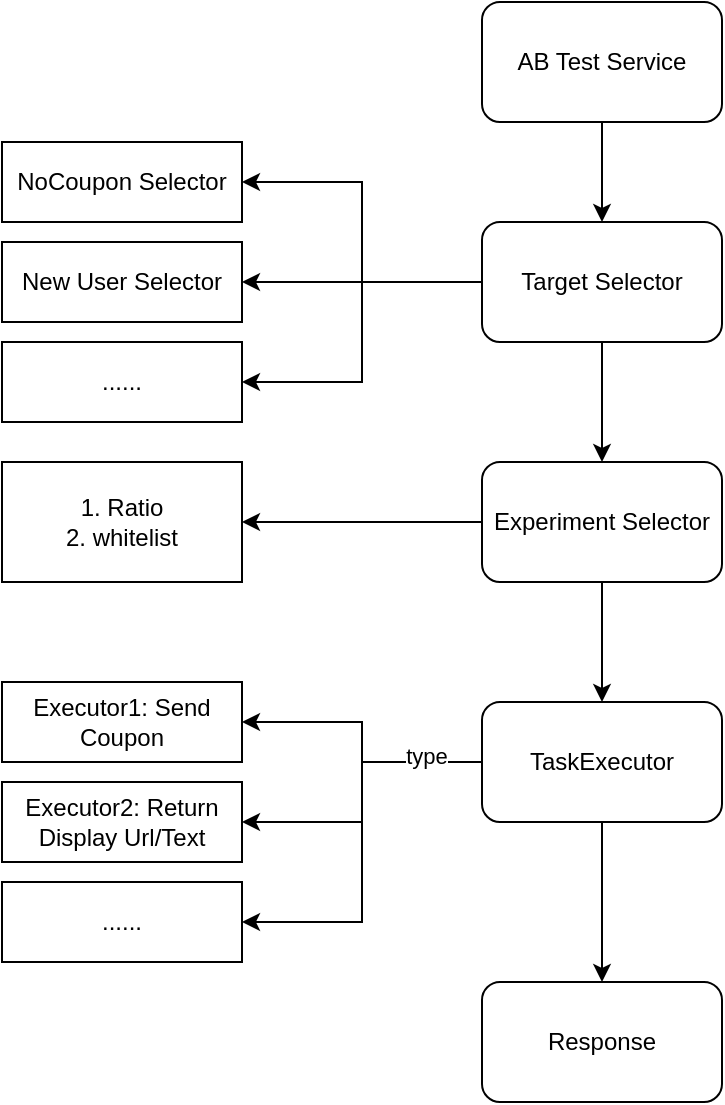 <mxfile version="21.6.2" type="github">
  <diagram name="Page-1" id="9QeHdNVHPwO_x1KukDSW">
    <mxGraphModel dx="1512" dy="1131" grid="1" gridSize="10" guides="1" tooltips="1" connect="1" arrows="1" fold="1" page="1" pageScale="1" pageWidth="850" pageHeight="1100" math="0" shadow="0">
      <root>
        <mxCell id="0" />
        <mxCell id="1" parent="0" />
        <mxCell id="SWEwTVils9bih22T1pXm-12" style="edgeStyle=orthogonalEdgeStyle;rounded=0;orthogonalLoop=1;jettySize=auto;html=1;exitX=0.5;exitY=1;exitDx=0;exitDy=0;entryX=0.5;entryY=0;entryDx=0;entryDy=0;" parent="1" source="SWEwTVils9bih22T1pXm-1" target="SWEwTVils9bih22T1pXm-2" edge="1">
          <mxGeometry relative="1" as="geometry" />
        </mxCell>
        <mxCell id="SWEwTVils9bih22T1pXm-1" value="AB Test Service" style="rounded=1;whiteSpace=wrap;html=1;" parent="1" vertex="1">
          <mxGeometry x="330" y="160" width="120" height="60" as="geometry" />
        </mxCell>
        <mxCell id="SWEwTVils9bih22T1pXm-8" style="edgeStyle=orthogonalEdgeStyle;rounded=0;orthogonalLoop=1;jettySize=auto;html=1;exitX=0;exitY=0.5;exitDx=0;exitDy=0;entryX=1;entryY=0.5;entryDx=0;entryDy=0;" parent="1" source="SWEwTVils9bih22T1pXm-2" target="SWEwTVils9bih22T1pXm-6" edge="1">
          <mxGeometry relative="1" as="geometry" />
        </mxCell>
        <mxCell id="SWEwTVils9bih22T1pXm-9" style="edgeStyle=orthogonalEdgeStyle;rounded=0;orthogonalLoop=1;jettySize=auto;html=1;" parent="1" source="SWEwTVils9bih22T1pXm-2" target="SWEwTVils9bih22T1pXm-7" edge="1">
          <mxGeometry relative="1" as="geometry" />
        </mxCell>
        <mxCell id="SWEwTVils9bih22T1pXm-11" style="edgeStyle=orthogonalEdgeStyle;rounded=0;orthogonalLoop=1;jettySize=auto;html=1;exitX=0;exitY=0.5;exitDx=0;exitDy=0;" parent="1" source="SWEwTVils9bih22T1pXm-2" target="SWEwTVils9bih22T1pXm-10" edge="1">
          <mxGeometry relative="1" as="geometry" />
        </mxCell>
        <mxCell id="SWEwTVils9bih22T1pXm-13" style="edgeStyle=orthogonalEdgeStyle;rounded=0;orthogonalLoop=1;jettySize=auto;html=1;exitX=0.5;exitY=1;exitDx=0;exitDy=0;entryX=0.5;entryY=0;entryDx=0;entryDy=0;" parent="1" source="SWEwTVils9bih22T1pXm-2" target="SWEwTVils9bih22T1pXm-4" edge="1">
          <mxGeometry relative="1" as="geometry" />
        </mxCell>
        <mxCell id="SWEwTVils9bih22T1pXm-2" value="Target Selector" style="rounded=1;whiteSpace=wrap;html=1;" parent="1" vertex="1">
          <mxGeometry x="330" y="270" width="120" height="60" as="geometry" />
        </mxCell>
        <mxCell id="SWEwTVils9bih22T1pXm-25" style="edgeStyle=orthogonalEdgeStyle;rounded=0;orthogonalLoop=1;jettySize=auto;html=1;exitX=0.5;exitY=1;exitDx=0;exitDy=0;entryX=0.5;entryY=0;entryDx=0;entryDy=0;" parent="1" source="SWEwTVils9bih22T1pXm-4" target="SWEwTVils9bih22T1pXm-5" edge="1">
          <mxGeometry relative="1" as="geometry" />
        </mxCell>
        <mxCell id="SWEwTVils9bih22T1pXm-26" style="edgeStyle=orthogonalEdgeStyle;rounded=0;orthogonalLoop=1;jettySize=auto;html=1;exitX=0;exitY=0.5;exitDx=0;exitDy=0;" parent="1" source="SWEwTVils9bih22T1pXm-4" target="SWEwTVils9bih22T1pXm-16" edge="1">
          <mxGeometry relative="1" as="geometry" />
        </mxCell>
        <mxCell id="SWEwTVils9bih22T1pXm-4" value="Experiment Selector" style="rounded=1;whiteSpace=wrap;html=1;" parent="1" vertex="1">
          <mxGeometry x="330" y="390" width="120" height="60" as="geometry" />
        </mxCell>
        <mxCell id="SWEwTVils9bih22T1pXm-22" style="edgeStyle=orthogonalEdgeStyle;rounded=0;orthogonalLoop=1;jettySize=auto;html=1;exitX=0;exitY=0.5;exitDx=0;exitDy=0;" parent="1" source="SWEwTVils9bih22T1pXm-5" target="SWEwTVils9bih22T1pXm-18" edge="1">
          <mxGeometry relative="1" as="geometry" />
        </mxCell>
        <mxCell id="SWEwTVils9bih22T1pXm-23" style="edgeStyle=orthogonalEdgeStyle;rounded=0;orthogonalLoop=1;jettySize=auto;html=1;exitX=0;exitY=0.5;exitDx=0;exitDy=0;" parent="1" source="SWEwTVils9bih22T1pXm-5" target="SWEwTVils9bih22T1pXm-19" edge="1">
          <mxGeometry relative="1" as="geometry" />
        </mxCell>
        <mxCell id="SWEwTVils9bih22T1pXm-24" style="edgeStyle=orthogonalEdgeStyle;rounded=0;orthogonalLoop=1;jettySize=auto;html=1;exitX=0;exitY=0.5;exitDx=0;exitDy=0;entryX=1;entryY=0.5;entryDx=0;entryDy=0;" parent="1" source="SWEwTVils9bih22T1pXm-5" target="SWEwTVils9bih22T1pXm-21" edge="1">
          <mxGeometry relative="1" as="geometry" />
        </mxCell>
        <mxCell id="z-0s6X6XIjvuudsZd8ZC-1" value="type" style="edgeLabel;html=1;align=center;verticalAlign=middle;resizable=0;points=[];" parent="SWEwTVils9bih22T1pXm-24" vertex="1" connectable="0">
          <mxGeometry x="-0.72" y="-3" relative="1" as="geometry">
            <mxPoint as="offset" />
          </mxGeometry>
        </mxCell>
        <mxCell id="SWEwTVils9bih22T1pXm-28" style="edgeStyle=orthogonalEdgeStyle;rounded=0;orthogonalLoop=1;jettySize=auto;html=1;exitX=0.5;exitY=1;exitDx=0;exitDy=0;" parent="1" source="SWEwTVils9bih22T1pXm-5" target="SWEwTVils9bih22T1pXm-27" edge="1">
          <mxGeometry relative="1" as="geometry" />
        </mxCell>
        <mxCell id="SWEwTVils9bih22T1pXm-5" value="TaskExecutor" style="rounded=1;whiteSpace=wrap;html=1;" parent="1" vertex="1">
          <mxGeometry x="330" y="510" width="120" height="60" as="geometry" />
        </mxCell>
        <mxCell id="SWEwTVils9bih22T1pXm-6" value="NoCoupon Selector" style="rounded=0;whiteSpace=wrap;html=1;" parent="1" vertex="1">
          <mxGeometry x="90" y="230" width="120" height="40" as="geometry" />
        </mxCell>
        <mxCell id="SWEwTVils9bih22T1pXm-7" value="New User Selector" style="rounded=0;whiteSpace=wrap;html=1;" parent="1" vertex="1">
          <mxGeometry x="90" y="280" width="120" height="40" as="geometry" />
        </mxCell>
        <mxCell id="SWEwTVils9bih22T1pXm-10" value="......" style="rounded=0;whiteSpace=wrap;html=1;" parent="1" vertex="1">
          <mxGeometry x="90" y="330" width="120" height="40" as="geometry" />
        </mxCell>
        <mxCell id="SWEwTVils9bih22T1pXm-16" value="1. Ratio&lt;br&gt;2. whitelist" style="rounded=0;whiteSpace=wrap;html=1;" parent="1" vertex="1">
          <mxGeometry x="90" y="390" width="120" height="60" as="geometry" />
        </mxCell>
        <mxCell id="SWEwTVils9bih22T1pXm-18" value="Executor1: Send Coupon" style="rounded=0;whiteSpace=wrap;html=1;" parent="1" vertex="1">
          <mxGeometry x="90" y="500" width="120" height="40" as="geometry" />
        </mxCell>
        <mxCell id="SWEwTVils9bih22T1pXm-19" value="Executor2: Return Display Url/Text" style="rounded=0;whiteSpace=wrap;html=1;" parent="1" vertex="1">
          <mxGeometry x="90" y="550" width="120" height="40" as="geometry" />
        </mxCell>
        <mxCell id="SWEwTVils9bih22T1pXm-21" value="......" style="rounded=0;whiteSpace=wrap;html=1;" parent="1" vertex="1">
          <mxGeometry x="90" y="600" width="120" height="40" as="geometry" />
        </mxCell>
        <mxCell id="SWEwTVils9bih22T1pXm-27" value="Response" style="rounded=1;whiteSpace=wrap;html=1;" parent="1" vertex="1">
          <mxGeometry x="330" y="650" width="120" height="60" as="geometry" />
        </mxCell>
      </root>
    </mxGraphModel>
  </diagram>
</mxfile>
